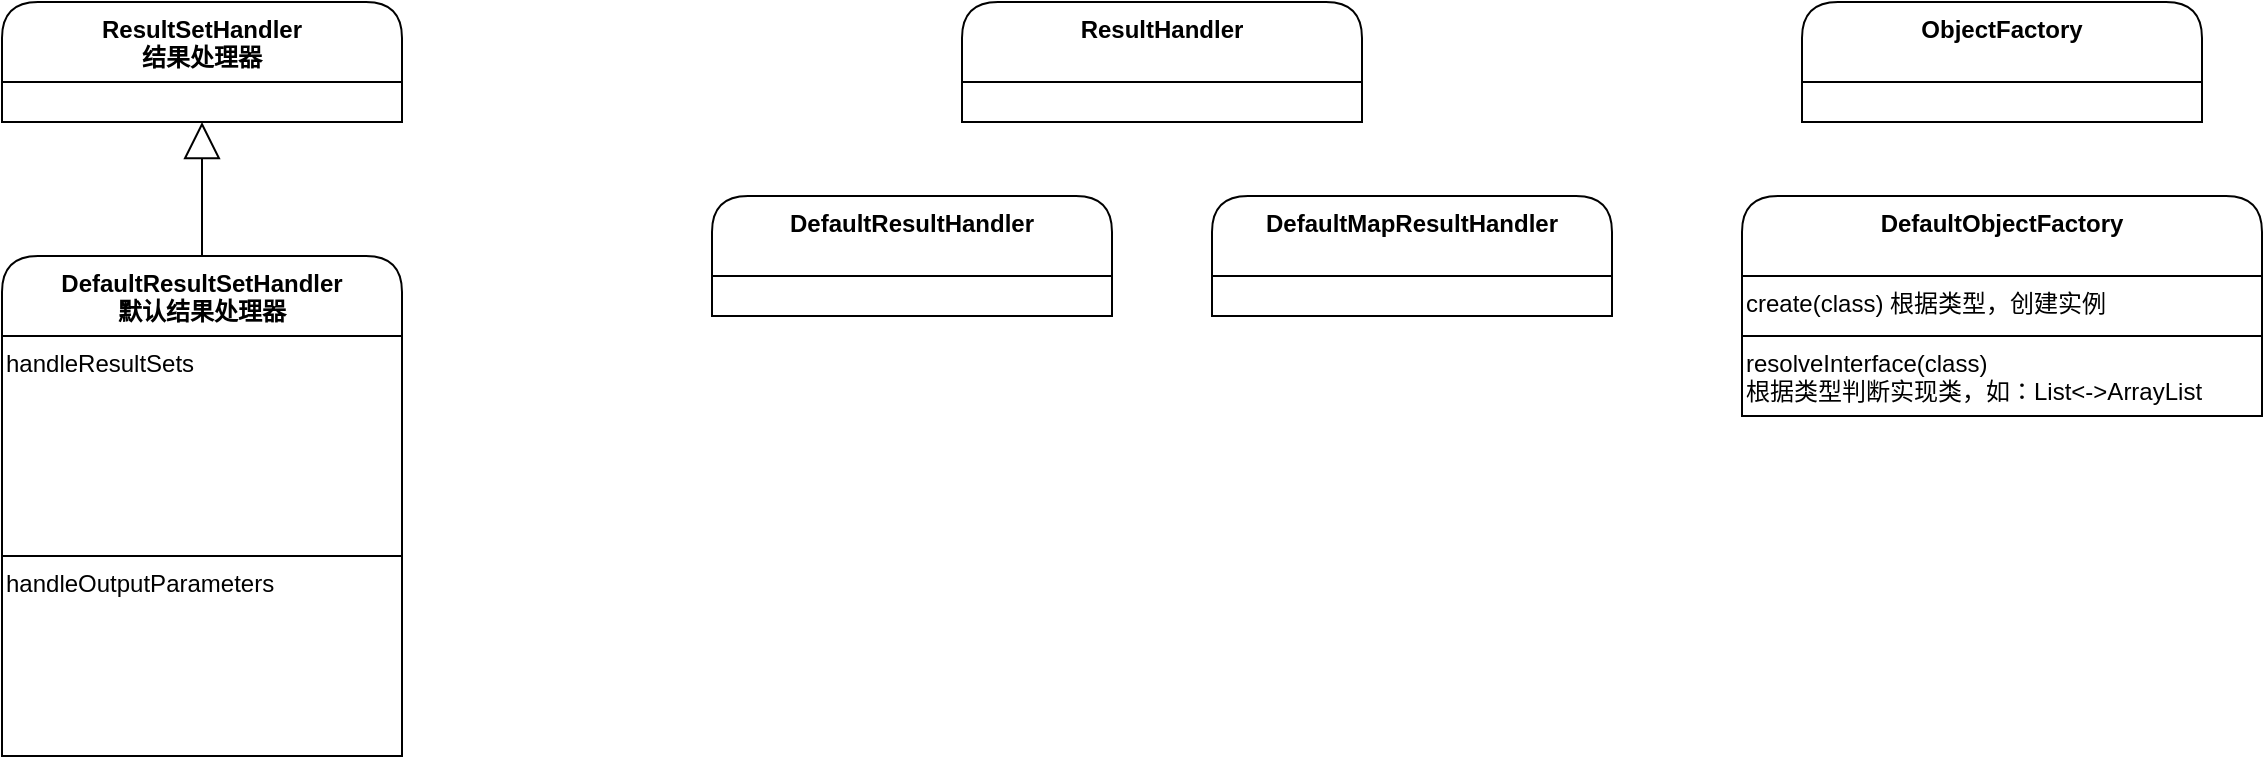 <mxfile version="13.6.2" type="device"><diagram id="YXvyjFkgTotu7tPlVu3F" name="mybatis-spring"><mxGraphModel dx="1426" dy="852" grid="1" gridSize="10" guides="1" tooltips="1" connect="1" arrows="1" fold="1" page="1" pageScale="1" pageWidth="827" pageHeight="1169" math="0" shadow="0"><root><mxCell id="vNIrbcdj6Tb2kEkjcBfy-0"/><mxCell id="vNIrbcdj6Tb2kEkjcBfy-1" parent="vNIrbcdj6Tb2kEkjcBfy-0"/><mxCell id="pYf-0QWCblDYZuOl6HBY-36" value="ResultSetHandler&#10;结果处理器" style="swimlane;fontStyle=1;align=center;verticalAlign=top;childLayout=stackLayout;horizontal=1;startSize=40;horizontalStack=0;resizeParent=1;resizeParentMax=0;resizeLast=0;collapsible=1;marginBottom=0;rounded=1;shadow=0;glass=0;sketch=0;html=0;" parent="vNIrbcdj6Tb2kEkjcBfy-1" vertex="1"><mxGeometry x="300" y="273" width="200" height="60" as="geometry"><mxRectangle x="200" y="1001" width="260" height="26" as="alternateBounds"/></mxGeometry></mxCell><mxCell id="pYf-0QWCblDYZuOl6HBY-37" value="" style="rounded=0;whiteSpace=wrap;html=1;shadow=0;glass=0;sketch=0;align=left;verticalAlign=top;" parent="pYf-0QWCblDYZuOl6HBY-36" vertex="1"><mxGeometry y="40" width="200" height="20" as="geometry"/></mxCell><mxCell id="RWdUw2-YHsoMCQkEsB2Q-3" value="" style="endArrow=block;endSize=16;endFill=0;html=1;edgeStyle=orthogonalEdgeStyle;entryX=0.5;entryY=1;entryDx=0;entryDy=0;exitX=0.5;exitY=0;exitDx=0;exitDy=0;" edge="1" parent="vNIrbcdj6Tb2kEkjcBfy-1" source="RWdUw2-YHsoMCQkEsB2Q-1" target="pYf-0QWCblDYZuOl6HBY-36"><mxGeometry x="45" y="220" width="160" as="geometry"><mxPoint x="400" y="370" as="sourcePoint"/><mxPoint x="467.5" y="370" as="targetPoint"/></mxGeometry></mxCell><mxCell id="RWdUw2-YHsoMCQkEsB2Q-1" value="DefaultResultSetHandler&#10;默认结果处理器" style="swimlane;fontStyle=1;align=center;verticalAlign=top;childLayout=stackLayout;horizontal=1;startSize=40;horizontalStack=0;resizeParent=1;resizeParentMax=0;resizeLast=0;collapsible=1;marginBottom=0;rounded=1;shadow=0;glass=0;sketch=0;html=0;" vertex="1" parent="vNIrbcdj6Tb2kEkjcBfy-1"><mxGeometry x="300" y="400" width="200" height="250" as="geometry"><mxRectangle x="200" y="1001" width="260" height="26" as="alternateBounds"/></mxGeometry></mxCell><mxCell id="RWdUw2-YHsoMCQkEsB2Q-2" value="handleResultSets&#10;&#10;&#10;" style="rounded=0;whiteSpace=wrap;shadow=0;glass=0;sketch=0;align=left;verticalAlign=top;" vertex="1" parent="RWdUw2-YHsoMCQkEsB2Q-1"><mxGeometry y="40" width="200" height="110" as="geometry"/></mxCell><mxCell id="RWdUw2-YHsoMCQkEsB2Q-4" value="handleOutputParameters" style="rounded=0;whiteSpace=wrap;shadow=0;glass=0;sketch=0;align=left;verticalAlign=top;" vertex="1" parent="RWdUw2-YHsoMCQkEsB2Q-1"><mxGeometry y="150" width="200" height="100" as="geometry"/></mxCell><mxCell id="RWdUw2-YHsoMCQkEsB2Q-5" value="ResultHandler" style="swimlane;fontStyle=1;align=center;verticalAlign=top;childLayout=stackLayout;horizontal=1;startSize=40;horizontalStack=0;resizeParent=1;resizeParentMax=0;resizeLast=0;collapsible=1;marginBottom=0;rounded=1;shadow=0;glass=0;sketch=0;html=0;" vertex="1" parent="vNIrbcdj6Tb2kEkjcBfy-1"><mxGeometry x="780" y="273" width="200" height="60" as="geometry"><mxRectangle x="200" y="1001" width="260" height="26" as="alternateBounds"/></mxGeometry></mxCell><mxCell id="RWdUw2-YHsoMCQkEsB2Q-6" value="" style="rounded=0;whiteSpace=wrap;html=1;shadow=0;glass=0;sketch=0;align=left;verticalAlign=top;" vertex="1" parent="RWdUw2-YHsoMCQkEsB2Q-5"><mxGeometry y="40" width="200" height="20" as="geometry"/></mxCell><mxCell id="RWdUw2-YHsoMCQkEsB2Q-7" value="DefaultResultHandler" style="swimlane;fontStyle=1;align=center;verticalAlign=top;childLayout=stackLayout;horizontal=1;startSize=40;horizontalStack=0;resizeParent=1;resizeParentMax=0;resizeLast=0;collapsible=1;marginBottom=0;rounded=1;shadow=0;glass=0;sketch=0;html=0;" vertex="1" parent="vNIrbcdj6Tb2kEkjcBfy-1"><mxGeometry x="655" y="370" width="200" height="60" as="geometry"><mxRectangle x="200" y="1001" width="260" height="26" as="alternateBounds"/></mxGeometry></mxCell><mxCell id="RWdUw2-YHsoMCQkEsB2Q-8" value="" style="rounded=0;whiteSpace=wrap;html=1;shadow=0;glass=0;sketch=0;align=left;verticalAlign=top;" vertex="1" parent="RWdUw2-YHsoMCQkEsB2Q-7"><mxGeometry y="40" width="200" height="20" as="geometry"/></mxCell><mxCell id="RWdUw2-YHsoMCQkEsB2Q-9" value="DefaultMapResultHandler" style="swimlane;fontStyle=1;align=center;verticalAlign=top;childLayout=stackLayout;horizontal=1;startSize=40;horizontalStack=0;resizeParent=1;resizeParentMax=0;resizeLast=0;collapsible=1;marginBottom=0;rounded=1;shadow=0;glass=0;sketch=0;html=0;" vertex="1" parent="vNIrbcdj6Tb2kEkjcBfy-1"><mxGeometry x="905" y="370" width="200" height="60" as="geometry"><mxRectangle x="200" y="1001" width="260" height="26" as="alternateBounds"/></mxGeometry></mxCell><mxCell id="RWdUw2-YHsoMCQkEsB2Q-10" value="" style="rounded=0;whiteSpace=wrap;html=1;shadow=0;glass=0;sketch=0;align=left;verticalAlign=top;" vertex="1" parent="RWdUw2-YHsoMCQkEsB2Q-9"><mxGeometry y="40" width="200" height="20" as="geometry"/></mxCell><mxCell id="RWdUw2-YHsoMCQkEsB2Q-11" value="ObjectFactory" style="swimlane;fontStyle=1;align=center;verticalAlign=top;childLayout=stackLayout;horizontal=1;startSize=40;horizontalStack=0;resizeParent=1;resizeParentMax=0;resizeLast=0;collapsible=1;marginBottom=0;rounded=1;shadow=0;glass=0;sketch=0;html=0;" vertex="1" parent="vNIrbcdj6Tb2kEkjcBfy-1"><mxGeometry x="1200" y="273" width="200" height="60" as="geometry"><mxRectangle x="200" y="1001" width="260" height="26" as="alternateBounds"/></mxGeometry></mxCell><mxCell id="RWdUw2-YHsoMCQkEsB2Q-12" value="" style="rounded=0;whiteSpace=wrap;shadow=0;glass=0;sketch=0;align=left;verticalAlign=top;" vertex="1" parent="RWdUw2-YHsoMCQkEsB2Q-11"><mxGeometry y="40" width="200" height="20" as="geometry"/></mxCell><mxCell id="RWdUw2-YHsoMCQkEsB2Q-13" value="DefaultObjectFactory" style="swimlane;fontStyle=1;align=center;verticalAlign=top;childLayout=stackLayout;horizontal=1;startSize=40;horizontalStack=0;resizeParent=1;resizeParentMax=0;resizeLast=0;collapsible=1;marginBottom=0;rounded=1;shadow=0;glass=0;sketch=0;html=0;" vertex="1" parent="vNIrbcdj6Tb2kEkjcBfy-1"><mxGeometry x="1170" y="370" width="260" height="110" as="geometry"><mxRectangle x="200" y="1001" width="260" height="26" as="alternateBounds"/></mxGeometry></mxCell><mxCell id="RWdUw2-YHsoMCQkEsB2Q-14" value="create(class) 根据类型，创建实例" style="rounded=0;whiteSpace=wrap;shadow=0;glass=0;sketch=0;align=left;verticalAlign=top;" vertex="1" parent="RWdUw2-YHsoMCQkEsB2Q-13"><mxGeometry y="40" width="260" height="30" as="geometry"/></mxCell><mxCell id="RWdUw2-YHsoMCQkEsB2Q-15" value="resolveInterface(class) &#10;根据类型判断实现类，如：List&lt;-&gt;ArrayList" style="rounded=0;whiteSpace=wrap;shadow=0;glass=0;sketch=0;align=left;verticalAlign=top;" vertex="1" parent="RWdUw2-YHsoMCQkEsB2Q-13"><mxGeometry y="70" width="260" height="40" as="geometry"/></mxCell></root></mxGraphModel></diagram></mxfile>